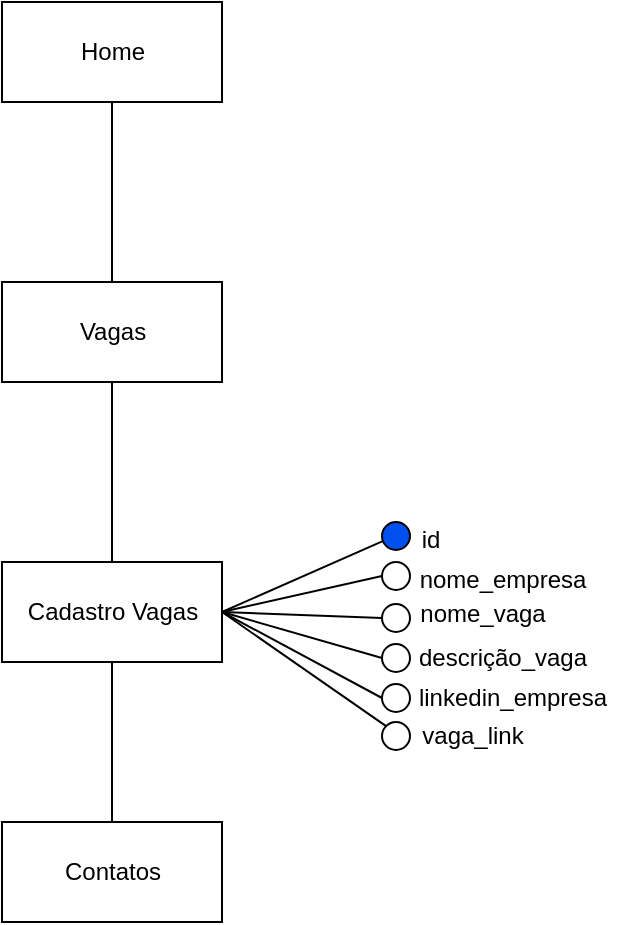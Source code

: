 <mxfile version="15.8.7" type="device"><diagram id="xazp5ViFnmQK8_3TB0_N" name="Page-1"><mxGraphModel dx="923" dy="461" grid="1" gridSize="10" guides="1" tooltips="1" connect="1" arrows="1" fold="1" page="1" pageScale="1" pageWidth="827" pageHeight="1169" math="0" shadow="0"><root><mxCell id="0"/><mxCell id="1" parent="0"/><mxCell id="oDRvdDBc2wMx3dWvENLf-1" value="Home" style="html=1;" parent="1" vertex="1"><mxGeometry x="150" y="150" width="110" height="50" as="geometry"/></mxCell><mxCell id="oDRvdDBc2wMx3dWvENLf-2" value="Vagas" style="html=1;" parent="1" vertex="1"><mxGeometry x="150" y="290" width="110" height="50" as="geometry"/></mxCell><mxCell id="oDRvdDBc2wMx3dWvENLf-3" value="Cadastro Vagas" style="html=1;" parent="1" vertex="1"><mxGeometry x="150" y="430" width="110" height="50" as="geometry"/></mxCell><mxCell id="oDRvdDBc2wMx3dWvENLf-6" value="Contatos" style="html=1;" parent="1" vertex="1"><mxGeometry x="150" y="560" width="110" height="50" as="geometry"/></mxCell><mxCell id="oDRvdDBc2wMx3dWvENLf-8" value="nome_vaga" style="text;html=1;align=center;verticalAlign=middle;resizable=0;points=[];autosize=1;strokeColor=none;fillColor=none;" parent="1" vertex="1"><mxGeometry x="350" y="446" width="80" height="20" as="geometry"/></mxCell><mxCell id="oDRvdDBc2wMx3dWvENLf-10" value="descrição_vaga" style="text;html=1;align=center;verticalAlign=middle;resizable=0;points=[];autosize=1;strokeColor=none;fillColor=none;" parent="1" vertex="1"><mxGeometry x="350" y="468" width="100" height="20" as="geometry"/></mxCell><mxCell id="oDRvdDBc2wMx3dWvENLf-11" value="vaga_link" style="text;html=1;align=center;verticalAlign=middle;resizable=0;points=[];autosize=1;strokeColor=none;fillColor=none;" parent="1" vertex="1"><mxGeometry x="350" y="507" width="70" height="20" as="geometry"/></mxCell><mxCell id="oDRvdDBc2wMx3dWvENLf-16" value="nome_empresa" style="text;html=1;align=center;verticalAlign=middle;resizable=0;points=[];autosize=1;strokeColor=none;fillColor=none;" parent="1" vertex="1"><mxGeometry x="350" y="429" width="100" height="20" as="geometry"/></mxCell><mxCell id="oDRvdDBc2wMx3dWvENLf-18" value="" style="endArrow=none;html=1;rounded=0;exitX=1;exitY=0.5;exitDx=0;exitDy=0;entryX=0.048;entryY=0.675;entryDx=0;entryDy=0;entryPerimeter=0;" parent="1" source="oDRvdDBc2wMx3dWvENLf-3" target="oDRvdDBc2wMx3dWvENLf-20" edge="1"><mxGeometry width="50" height="50" relative="1" as="geometry"><mxPoint x="260" y="570" as="sourcePoint"/><mxPoint x="293.101" y="447.693" as="targetPoint"/></mxGeometry></mxCell><mxCell id="oDRvdDBc2wMx3dWvENLf-20" value="" style="ellipse;whiteSpace=wrap;html=1;aspect=fixed;fillColor=#0050EF;" parent="1" vertex="1"><mxGeometry x="340" y="410" width="14" height="14" as="geometry"/></mxCell><mxCell id="oDRvdDBc2wMx3dWvENLf-21" value="" style="ellipse;whiteSpace=wrap;html=1;aspect=fixed;" parent="1" vertex="1"><mxGeometry x="340" y="430" width="14" height="14" as="geometry"/></mxCell><mxCell id="oDRvdDBc2wMx3dWvENLf-22" value="" style="ellipse;whiteSpace=wrap;html=1;aspect=fixed;" parent="1" vertex="1"><mxGeometry x="340" y="451" width="14" height="14" as="geometry"/></mxCell><mxCell id="oDRvdDBc2wMx3dWvENLf-23" value="" style="ellipse;whiteSpace=wrap;html=1;aspect=fixed;" parent="1" vertex="1"><mxGeometry x="340" y="471" width="14" height="14" as="geometry"/></mxCell><mxCell id="oDRvdDBc2wMx3dWvENLf-24" value="" style="ellipse;whiteSpace=wrap;html=1;aspect=fixed;" parent="1" vertex="1"><mxGeometry x="340" y="491" width="14" height="14" as="geometry"/></mxCell><mxCell id="oDRvdDBc2wMx3dWvENLf-25" value="" style="endArrow=none;html=1;rounded=0;exitX=1;exitY=0.5;exitDx=0;exitDy=0;entryX=0;entryY=0.5;entryDx=0;entryDy=0;" parent="1" source="oDRvdDBc2wMx3dWvENLf-3" target="oDRvdDBc2wMx3dWvENLf-21" edge="1"><mxGeometry width="50" height="50" relative="1" as="geometry"><mxPoint x="270" y="465" as="sourcePoint"/><mxPoint x="350.672" y="429.45" as="targetPoint"/></mxGeometry></mxCell><mxCell id="oDRvdDBc2wMx3dWvENLf-26" value="" style="endArrow=none;html=1;rounded=0;exitX=1;exitY=0.5;exitDx=0;exitDy=0;entryX=0;entryY=0.5;entryDx=0;entryDy=0;" parent="1" source="oDRvdDBc2wMx3dWvENLf-3" target="oDRvdDBc2wMx3dWvENLf-22" edge="1"><mxGeometry width="50" height="50" relative="1" as="geometry"><mxPoint x="280" y="475" as="sourcePoint"/><mxPoint x="360.672" y="439.45" as="targetPoint"/></mxGeometry></mxCell><mxCell id="oDRvdDBc2wMx3dWvENLf-28" value="" style="endArrow=none;html=1;rounded=0;exitX=1;exitY=0.5;exitDx=0;exitDy=0;entryX=0;entryY=0.5;entryDx=0;entryDy=0;" parent="1" source="oDRvdDBc2wMx3dWvENLf-3" target="oDRvdDBc2wMx3dWvENLf-23" edge="1"><mxGeometry width="50" height="50" relative="1" as="geometry"><mxPoint x="290" y="485" as="sourcePoint"/><mxPoint x="370.672" y="449.45" as="targetPoint"/></mxGeometry></mxCell><mxCell id="oDRvdDBc2wMx3dWvENLf-29" value="" style="endArrow=none;html=1;rounded=0;exitX=1;exitY=0.5;exitDx=0;exitDy=0;entryX=0;entryY=0.5;entryDx=0;entryDy=0;" parent="1" source="oDRvdDBc2wMx3dWvENLf-3" target="oDRvdDBc2wMx3dWvENLf-24" edge="1"><mxGeometry width="50" height="50" relative="1" as="geometry"><mxPoint x="300" y="495" as="sourcePoint"/><mxPoint x="380.672" y="459.45" as="targetPoint"/></mxGeometry></mxCell><mxCell id="oDRvdDBc2wMx3dWvENLf-30" value="" style="endArrow=none;html=1;rounded=0;exitX=0.5;exitY=0;exitDx=0;exitDy=0;entryX=0.5;entryY=1;entryDx=0;entryDy=0;" parent="1" source="oDRvdDBc2wMx3dWvENLf-2" target="oDRvdDBc2wMx3dWvENLf-1" edge="1"><mxGeometry width="50" height="50" relative="1" as="geometry"><mxPoint x="220" y="280" as="sourcePoint"/><mxPoint x="270" y="230" as="targetPoint"/></mxGeometry></mxCell><mxCell id="oDRvdDBc2wMx3dWvENLf-31" value="" style="endArrow=none;html=1;rounded=0;exitX=0.5;exitY=0;exitDx=0;exitDy=0;entryX=0.5;entryY=1;entryDx=0;entryDy=0;" parent="1" source="oDRvdDBc2wMx3dWvENLf-3" target="oDRvdDBc2wMx3dWvENLf-2" edge="1"><mxGeometry width="50" height="50" relative="1" as="geometry"><mxPoint x="150" y="405.55" as="sourcePoint"/><mxPoint x="230.672" y="370.0" as="targetPoint"/></mxGeometry></mxCell><mxCell id="oDRvdDBc2wMx3dWvENLf-32" value="" style="endArrow=none;html=1;rounded=0;exitX=0.5;exitY=0;exitDx=0;exitDy=0;entryX=0.5;entryY=1;entryDx=0;entryDy=0;" parent="1" source="oDRvdDBc2wMx3dWvENLf-6" target="oDRvdDBc2wMx3dWvENLf-3" edge="1"><mxGeometry width="50" height="50" relative="1" as="geometry"><mxPoint x="164.66" y="555.55" as="sourcePoint"/><mxPoint x="245.332" y="520" as="targetPoint"/></mxGeometry></mxCell><mxCell id="oDRvdDBc2wMx3dWvENLf-39" value="id" style="text;html=1;align=center;verticalAlign=middle;resizable=0;points=[];autosize=1;strokeColor=none;fillColor=none;" parent="1" vertex="1"><mxGeometry x="354" y="409" width="20" height="20" as="geometry"/></mxCell><mxCell id="oDRvdDBc2wMx3dWvENLf-40" value="" style="ellipse;whiteSpace=wrap;html=1;aspect=fixed;" parent="1" vertex="1"><mxGeometry x="340" y="510" width="14" height="14" as="geometry"/></mxCell><mxCell id="oDRvdDBc2wMx3dWvENLf-41" value="" style="endArrow=none;html=1;rounded=0;exitX=1;exitY=0.5;exitDx=0;exitDy=0;entryX=0;entryY=0;entryDx=0;entryDy=0;" parent="1" source="oDRvdDBc2wMx3dWvENLf-3" target="oDRvdDBc2wMx3dWvENLf-40" edge="1"><mxGeometry width="50" height="50" relative="1" as="geometry"><mxPoint x="270" y="465" as="sourcePoint"/><mxPoint x="350" y="508" as="targetPoint"/></mxGeometry></mxCell><mxCell id="oDRvdDBc2wMx3dWvENLf-42" value="linkedin_empresa" style="text;html=1;align=center;verticalAlign=middle;resizable=0;points=[];autosize=1;strokeColor=none;fillColor=none;" parent="1" vertex="1"><mxGeometry x="350" y="488" width="110" height="20" as="geometry"/></mxCell></root></mxGraphModel></diagram></mxfile>